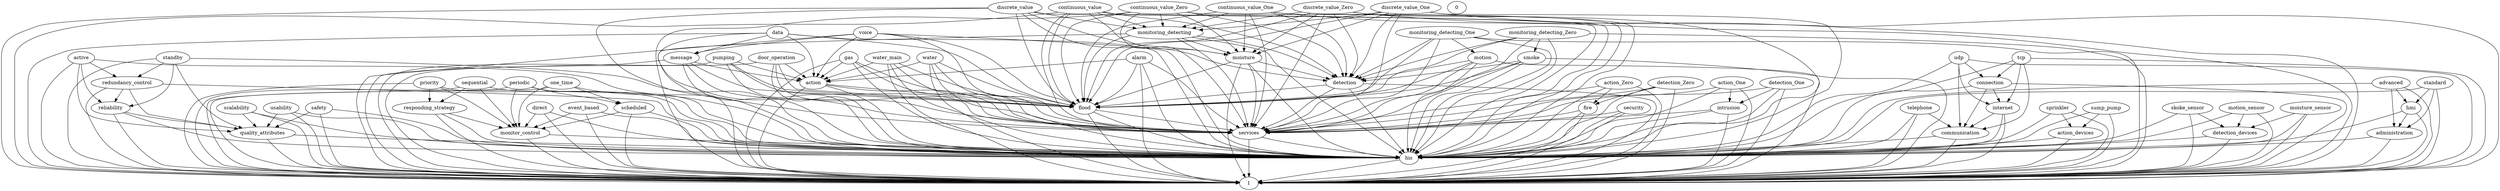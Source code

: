 digraph G {
  water_main;
  detection_devices;
  flood;
  data;
  direct;
  services;
  reliability;
  motion;
  voice;
  skoke_sensor;
  communication;
  pumping;
  scheduled;
  continuous_value;
  discrete_value;
  priority;
  1;
  hmi;
  monitoring_detecting_One;
  detection_One;
  tcp;
  water;
  standby;
  quality_attributes;
  monitoring_detecting;
  action_devices;
  connection;
  door_operation;
  sprinkler;
  standard;
  monitoring_detecting_Zero;
  his;
  advanced;
  active;
  motion_sensor;
  continuous_value_Zero;
  monitor_control;
  detection;
  action;
  moisture;
  message;
  fire;
  continuous_value_One;
  discrete_value_Zero;
  responding_strategy;
  redundancy_control;
  internet;
  one_time;
  gas;
  discrete_value_One;
  smoke;
  scalability;
  usability;
  sequential;
  0;
  moisture_sensor;
  action_Zero;
  detection_Zero;
  alarm;
  udp;
  periodic;
  event_based;
  telephone;
  administration;
  safety;
  security;
  action_One;
  intrusion;
  sump_pump;
  monitoring_detecting -> moisture;
  detection_Zero -> fire;
  standard -> hmi;
  detection -> flood;
  usability -> quality_attributes;
  his -> 1;
  scheduled -> monitor_control;
  door_operation -> action;
  alarm -> action;
  voice -> message;
  monitor_control -> his;
  safety -> quality_attributes;
  moisture_sensor -> detection_devices;
  continuous_value -> monitoring_detecting;
  action_devices -> his;
  telephone -> communication;
  services -> his;
  direct -> monitor_control;
  active -> redundancy_control;
  security -> services;
  advanced -> hmi;
  detection_devices -> his;
  reliability -> quality_attributes;
  skoke_sensor -> detection_devices;
  moisture -> detection;
  monitoring_detecting_One -> motion;
  sequential -> responding_strategy;
  motion -> detection;
  redundancy_control -> reliability;
  discrete_value -> monitoring_detecting;
  tcp -> connection;
  continuous_value_Zero -> monitoring_detecting;
  communication -> his;
  hmi -> administration;
  pumping -> action;
  scalability -> quality_attributes;
  smoke -> detection;
  discrete_value_Zero -> monitoring_detecting;
  action_Zero -> fire;
  discrete_value_One -> monitoring_detecting;
  udp -> connection;
  flood -> services;
  continuous_value_One -> monitoring_detecting;
  gas -> action;
  data -> message;
  periodic -> scheduled;
  motion_sensor -> detection_devices;
  sump_pump -> action_devices;
  event_based -> monitor_control;
  water -> action;
  standby -> redundancy_control;
  connection -> internet;
  monitoring_detecting_Zero -> smoke;
  water_main -> action;
  intrusion -> services;
  sprinkler -> action_devices;
  one_time -> scheduled;
  action -> flood;
  detection_One -> intrusion;
  administration -> his;
  priority -> responding_strategy;
  quality_attributes -> his;
  fire -> services;
  action_One -> intrusion;
  message -> action;
  internet -> communication;
  responding_strategy -> monitor_control;
  water_main -> flood;
  detection_devices -> 1;
  flood -> his;
  data -> action;
  direct -> his;
  services -> 1;
  reliability -> his;
  motion -> flood;
  voice -> action;
  skoke_sensor -> his;
  skoke_sensor -> 1;
  communication -> 1;
  pumping -> flood;
  scheduled -> his;
  continuous_value -> moisture;
  discrete_value -> moisture;
  priority -> monitor_control;
  hmi -> his;
  monitoring_detecting_One -> flood;
  monitoring_detecting_One -> detection;
  detection_One -> services;
  tcp -> internet;
  water -> flood;
  standby -> reliability;
  quality_attributes -> 1;
  monitoring_detecting -> detection;
  action_devices -> 1;
  connection -> communication;
  door_operation -> flood;
  sprinkler -> his;
  sprinkler -> 1;
  standard -> administration;
  standard -> his;
  monitoring_detecting_Zero -> detection;
  advanced -> administration;
  advanced -> his;
  active -> reliability;
  motion_sensor -> his;
  motion_sensor -> 1;
  continuous_value_Zero -> detection;
  continuous_value_Zero -> moisture;
  monitor_control -> 1;
  detection -> services;
  detection -> his;
  action -> services;
  action -> his;
  moisture -> services;
  moisture -> flood;
  moisture -> his;
  message -> services;
  message -> flood;
  message -> his;
  fire -> his;
  fire -> 1;
  continuous_value_One -> detection;
  continuous_value_One -> moisture;
  discrete_value_Zero -> detection;
  discrete_value_Zero -> moisture;
  responding_strategy -> his;
  responding_strategy -> 1;
  redundancy_control -> his;
  redundancy_control -> quality_attributes;
  internet -> his;
  internet -> 1;
  one_time -> his;
  one_time -> monitor_control;
  gas -> services;
  gas -> flood;
  gas -> his;
  discrete_value_One -> detection;
  discrete_value_One -> moisture;
  smoke -> services;
  smoke -> flood;
  smoke -> his;
  scalability -> his;
  scalability -> 1;
  usability -> his;
  usability -> 1;
  sequential -> his;
  sequential -> monitor_control;
  sequential -> 1;
  moisture_sensor -> his;
  moisture_sensor -> 1;
  action_Zero -> services;
  action_Zero -> his;
  action_Zero -> 1;
  detection_Zero -> services;
  detection_Zero -> his;
  detection_Zero -> 1;
  alarm -> services;
  alarm -> flood;
  alarm -> his;
  udp -> communication;
  udp -> internet;
  periodic -> his;
  periodic -> monitor_control;
  event_based -> his;
  event_based -> 1;
  telephone -> his;
  telephone -> 1;
  administration -> 1;
  safety -> his;
  safety -> 1;
  security -> his;
  security -> 1;
  action_One -> services;
  intrusion -> his;
  intrusion -> 1;
  sump_pump -> his;
  sump_pump -> 1;
  water_main -> services;
  water_main -> his;
  flood -> 1;
  data -> services;
  data -> flood;
  data -> his;
  direct -> 1;
  reliability -> 1;
  motion -> services;
  motion -> his;
  motion -> 1;
  voice -> services;
  voice -> flood;
  voice -> his;
  pumping -> services;
  pumping -> his;
  pumping -> 1;
  scheduled -> 1;
  continuous_value -> services;
  continuous_value -> flood;
  continuous_value -> detection;
  continuous_value -> his;
  discrete_value -> services;
  discrete_value -> flood;
  discrete_value -> detection;
  discrete_value -> his;
  priority -> his;
  priority -> 1;
  hmi -> 1;
  monitoring_detecting_One -> services;
  monitoring_detecting_One -> his;
  monitoring_detecting_One -> 1;
  detection_One -> his;
  detection_One -> 1;
  tcp -> communication;
  tcp -> his;
  tcp -> 1;
  water -> services;
  water -> his;
  water -> 1;
  standby -> his;
  standby -> quality_attributes;
  standby -> 1;
  monitoring_detecting -> services;
  monitoring_detecting -> flood;
  monitoring_detecting -> his;
  connection -> his;
  connection -> 1;
  door_operation -> services;
  door_operation -> his;
  door_operation -> 1;
  standard -> 1;
  monitoring_detecting_Zero -> services;
  monitoring_detecting_Zero -> flood;
  monitoring_detecting_Zero -> his;
  advanced -> 1;
  active -> his;
  active -> quality_attributes;
  active -> 1;
  continuous_value_Zero -> services;
  continuous_value_Zero -> flood;
  continuous_value_Zero -> his;
  detection -> 1;
  action -> 1;
  moisture -> 1;
  message -> 1;
  continuous_value_One -> services;
  continuous_value_One -> flood;
  continuous_value_One -> his;
  continuous_value_One -> 1;
  discrete_value_Zero -> services;
  discrete_value_Zero -> flood;
  discrete_value_Zero -> his;
  discrete_value_Zero -> 1;
  redundancy_control -> 1;
  one_time -> 1;
  gas -> 1;
  discrete_value_One -> services;
  discrete_value_One -> flood;
  discrete_value_One -> his;
  discrete_value_One -> 1;
  smoke -> 1;
  alarm -> 1;
  udp -> his;
  udp -> 1;
  periodic -> 1;
  action_One -> his;
  action_One -> 1;
  water_main -> 1;
  data -> 1;
  voice -> 1;
  continuous_value -> 1;
  discrete_value -> 1;
  monitoring_detecting -> 1;
  monitoring_detecting_Zero -> 1;
  continuous_value_Zero -> 1;
}
